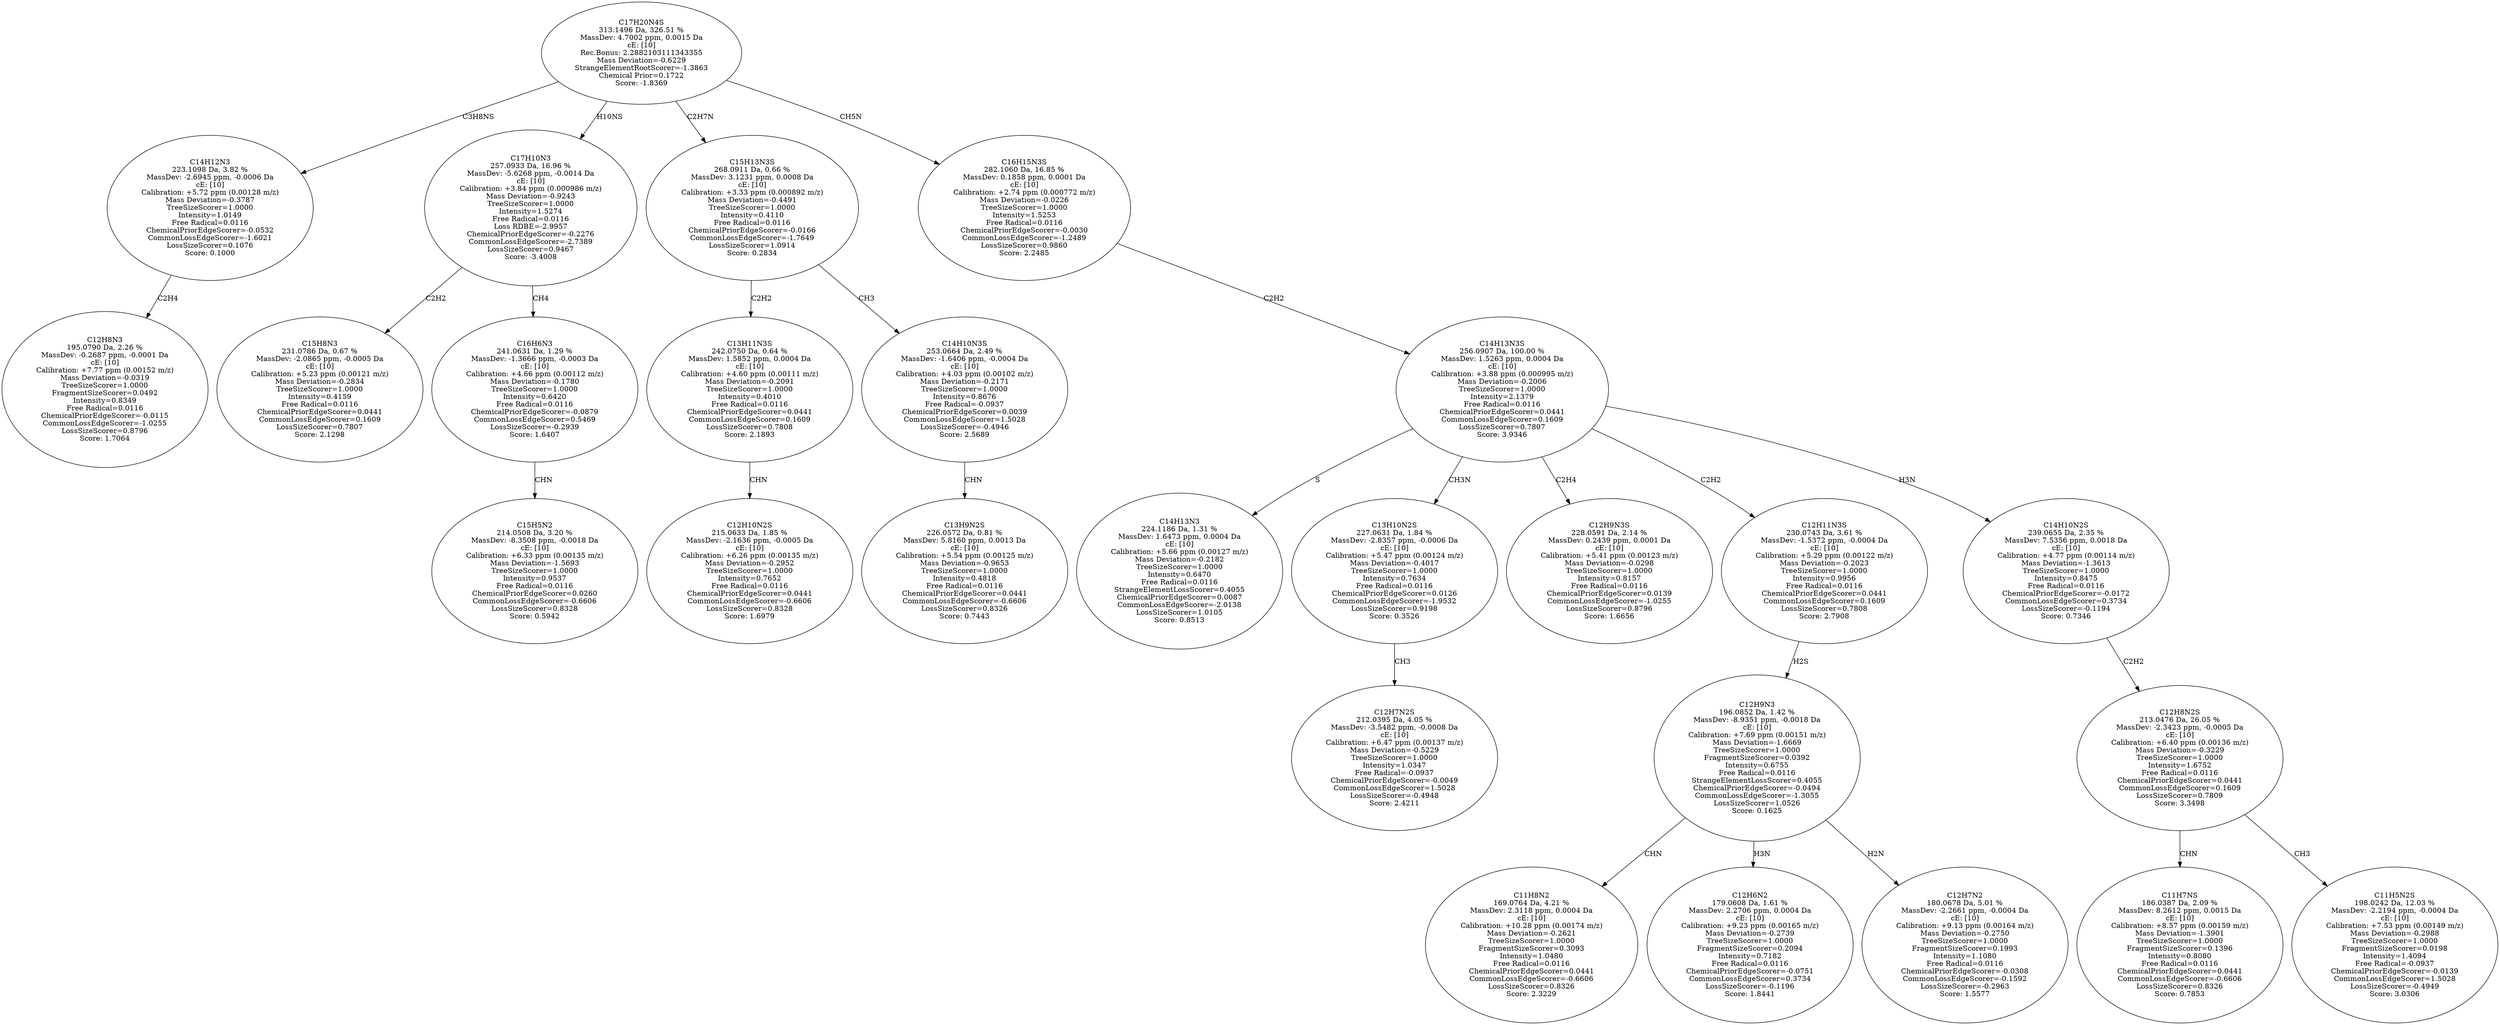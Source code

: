 strict digraph {
v1 [label="C12H8N3\n195.0790 Da, 2.26 %\nMassDev: -0.2687 ppm, -0.0001 Da\ncE: [10]\nCalibration: +7.77 ppm (0.00152 m/z)\nMass Deviation=-0.0319\nTreeSizeScorer=1.0000\nFragmentSizeScorer=0.0492\nIntensity=0.8349\nFree Radical=0.0116\nChemicalPriorEdgeScorer=-0.0115\nCommonLossEdgeScorer=-1.0255\nLossSizeScorer=0.8796\nScore: 1.7064"];
v2 [label="C14H12N3\n223.1098 Da, 3.82 %\nMassDev: -2.6945 ppm, -0.0006 Da\ncE: [10]\nCalibration: +5.72 ppm (0.00128 m/z)\nMass Deviation=-0.3787\nTreeSizeScorer=1.0000\nIntensity=1.0149\nFree Radical=0.0116\nChemicalPriorEdgeScorer=-0.0532\nCommonLossEdgeScorer=-1.6021\nLossSizeScorer=0.1076\nScore: 0.1000"];
v3 [label="C15H8N3\n231.0786 Da, 0.67 %\nMassDev: -2.0865 ppm, -0.0005 Da\ncE: [10]\nCalibration: +5.23 ppm (0.00121 m/z)\nMass Deviation=-0.2834\nTreeSizeScorer=1.0000\nIntensity=0.4159\nFree Radical=0.0116\nChemicalPriorEdgeScorer=0.0441\nCommonLossEdgeScorer=0.1609\nLossSizeScorer=0.7807\nScore: 2.1298"];
v4 [label="C15H5N2\n214.0508 Da, 3.20 %\nMassDev: -8.3508 ppm, -0.0018 Da\ncE: [10]\nCalibration: +6.33 ppm (0.00135 m/z)\nMass Deviation=-1.5693\nTreeSizeScorer=1.0000\nIntensity=0.9537\nFree Radical=0.0116\nChemicalPriorEdgeScorer=0.0260\nCommonLossEdgeScorer=-0.6606\nLossSizeScorer=0.8328\nScore: 0.5942"];
v5 [label="C16H6N3\n241.0631 Da, 1.29 %\nMassDev: -1.3666 ppm, -0.0003 Da\ncE: [10]\nCalibration: +4.66 ppm (0.00112 m/z)\nMass Deviation=-0.1780\nTreeSizeScorer=1.0000\nIntensity=0.6420\nFree Radical=0.0116\nChemicalPriorEdgeScorer=-0.0879\nCommonLossEdgeScorer=0.5469\nLossSizeScorer=-0.2939\nScore: 1.6407"];
v6 [label="C17H10N3\n257.0933 Da, 16.96 %\nMassDev: -5.6268 ppm, -0.0014 Da\ncE: [10]\nCalibration: +3.84 ppm (0.000986 m/z)\nMass Deviation=-0.9243\nTreeSizeScorer=1.0000\nIntensity=1.5274\nFree Radical=0.0116\nLoss RDBE=-2.9957\nChemicalPriorEdgeScorer=-0.2276\nCommonLossEdgeScorer=-2.7389\nLossSizeScorer=0.9467\nScore: -3.4008"];
v7 [label="C12H10N2S\n215.0633 Da, 1.85 %\nMassDev: -2.1636 ppm, -0.0005 Da\ncE: [10]\nCalibration: +6.26 ppm (0.00135 m/z)\nMass Deviation=-0.2952\nTreeSizeScorer=1.0000\nIntensity=0.7652\nFree Radical=0.0116\nChemicalPriorEdgeScorer=0.0441\nCommonLossEdgeScorer=-0.6606\nLossSizeScorer=0.8328\nScore: 1.6979"];
v8 [label="C13H11N3S\n242.0750 Da, 0.64 %\nMassDev: 1.5852 ppm, 0.0004 Da\ncE: [10]\nCalibration: +4.60 ppm (0.00111 m/z)\nMass Deviation=-0.2091\nTreeSizeScorer=1.0000\nIntensity=0.4010\nFree Radical=0.0116\nChemicalPriorEdgeScorer=0.0441\nCommonLossEdgeScorer=0.1609\nLossSizeScorer=0.7808\nScore: 2.1893"];
v9 [label="C13H9N2S\n226.0572 Da, 0.81 %\nMassDev: 5.8160 ppm, 0.0013 Da\ncE: [10]\nCalibration: +5.54 ppm (0.00125 m/z)\nMass Deviation=-0.9653\nTreeSizeScorer=1.0000\nIntensity=0.4818\nFree Radical=0.0116\nChemicalPriorEdgeScorer=0.0441\nCommonLossEdgeScorer=-0.6606\nLossSizeScorer=0.8326\nScore: 0.7443"];
v10 [label="C14H10N3S\n253.0664 Da, 2.49 %\nMassDev: -1.6406 ppm, -0.0004 Da\ncE: [10]\nCalibration: +4.03 ppm (0.00102 m/z)\nMass Deviation=-0.2171\nTreeSizeScorer=1.0000\nIntensity=0.8676\nFree Radical=-0.0937\nChemicalPriorEdgeScorer=0.0039\nCommonLossEdgeScorer=1.5028\nLossSizeScorer=-0.4946\nScore: 2.5689"];
v11 [label="C15H13N3S\n268.0911 Da, 0.66 %\nMassDev: 3.1231 ppm, 0.0008 Da\ncE: [10]\nCalibration: +3.33 ppm (0.000892 m/z)\nMass Deviation=-0.4491\nTreeSizeScorer=1.0000\nIntensity=0.4110\nFree Radical=0.0116\nChemicalPriorEdgeScorer=-0.0166\nCommonLossEdgeScorer=-1.7649\nLossSizeScorer=1.0914\nScore: 0.2834"];
v12 [label="C14H13N3\n224.1186 Da, 1.31 %\nMassDev: 1.6473 ppm, 0.0004 Da\ncE: [10]\nCalibration: +5.66 ppm (0.00127 m/z)\nMass Deviation=-0.2182\nTreeSizeScorer=1.0000\nIntensity=0.6470\nFree Radical=0.0116\nStrangeElementLossScorer=0.4055\nChemicalPriorEdgeScorer=0.0087\nCommonLossEdgeScorer=-2.0138\nLossSizeScorer=1.0105\nScore: 0.8513"];
v13 [label="C12H7N2S\n212.0395 Da, 4.05 %\nMassDev: -3.5482 ppm, -0.0008 Da\ncE: [10]\nCalibration: +6.47 ppm (0.00137 m/z)\nMass Deviation=-0.5229\nTreeSizeScorer=1.0000\nIntensity=1.0347\nFree Radical=-0.0937\nChemicalPriorEdgeScorer=-0.0049\nCommonLossEdgeScorer=1.5028\nLossSizeScorer=-0.4948\nScore: 2.4211"];
v14 [label="C13H10N2S\n227.0631 Da, 1.84 %\nMassDev: -2.8357 ppm, -0.0006 Da\ncE: [10]\nCalibration: +5.47 ppm (0.00124 m/z)\nMass Deviation=-0.4017\nTreeSizeScorer=1.0000\nIntensity=0.7634\nFree Radical=0.0116\nChemicalPriorEdgeScorer=0.0126\nCommonLossEdgeScorer=-1.9532\nLossSizeScorer=0.9198\nScore: 0.3526"];
v15 [label="C12H9N3S\n228.0591 Da, 2.14 %\nMassDev: 0.2439 ppm, 0.0001 Da\ncE: [10]\nCalibration: +5.41 ppm (0.00123 m/z)\nMass Deviation=-0.0298\nTreeSizeScorer=1.0000\nIntensity=0.8157\nFree Radical=0.0116\nChemicalPriorEdgeScorer=0.0139\nCommonLossEdgeScorer=-1.0255\nLossSizeScorer=0.8796\nScore: 1.6656"];
v16 [label="C11H8N2\n169.0764 Da, 4.21 %\nMassDev: 2.3118 ppm, 0.0004 Da\ncE: [10]\nCalibration: +10.28 ppm (0.00174 m/z)\nMass Deviation=-0.2621\nTreeSizeScorer=1.0000\nFragmentSizeScorer=0.3093\nIntensity=1.0480\nFree Radical=0.0116\nChemicalPriorEdgeScorer=0.0441\nCommonLossEdgeScorer=-0.6606\nLossSizeScorer=0.8326\nScore: 2.3229"];
v17 [label="C12H6N2\n179.0608 Da, 1.61 %\nMassDev: 2.2706 ppm, 0.0004 Da\ncE: [10]\nCalibration: +9.23 ppm (0.00165 m/z)\nMass Deviation=-0.2739\nTreeSizeScorer=1.0000\nFragmentSizeScorer=0.2094\nIntensity=0.7182\nFree Radical=0.0116\nChemicalPriorEdgeScorer=-0.0751\nCommonLossEdgeScorer=0.3734\nLossSizeScorer=-0.1196\nScore: 1.8441"];
v18 [label="C12H7N2\n180.0678 Da, 5.01 %\nMassDev: -2.2661 ppm, -0.0004 Da\ncE: [10]\nCalibration: +9.13 ppm (0.00164 m/z)\nMass Deviation=-0.2750\nTreeSizeScorer=1.0000\nFragmentSizeScorer=0.1993\nIntensity=1.1080\nFree Radical=0.0116\nChemicalPriorEdgeScorer=-0.0308\nCommonLossEdgeScorer=-0.1592\nLossSizeScorer=-0.2963\nScore: 1.5577"];
v19 [label="C12H9N3\n196.0852 Da, 1.42 %\nMassDev: -8.9351 ppm, -0.0018 Da\ncE: [10]\nCalibration: +7.69 ppm (0.00151 m/z)\nMass Deviation=-1.6669\nTreeSizeScorer=1.0000\nFragmentSizeScorer=0.0392\nIntensity=0.6755\nFree Radical=0.0116\nStrangeElementLossScorer=0.4055\nChemicalPriorEdgeScorer=-0.0494\nCommonLossEdgeScorer=-1.3055\nLossSizeScorer=1.0526\nScore: 0.1625"];
v20 [label="C12H11N3S\n230.0743 Da, 3.61 %\nMassDev: -1.5372 ppm, -0.0004 Da\ncE: [10]\nCalibration: +5.29 ppm (0.00122 m/z)\nMass Deviation=-0.2023\nTreeSizeScorer=1.0000\nIntensity=0.9956\nFree Radical=0.0116\nChemicalPriorEdgeScorer=0.0441\nCommonLossEdgeScorer=0.1609\nLossSizeScorer=0.7808\nScore: 2.7908"];
v21 [label="C11H7NS\n186.0387 Da, 2.09 %\nMassDev: 8.2612 ppm, 0.0015 Da\ncE: [10]\nCalibration: +8.57 ppm (0.00159 m/z)\nMass Deviation=-1.3901\nTreeSizeScorer=1.0000\nFragmentSizeScorer=0.1396\nIntensity=0.8080\nFree Radical=0.0116\nChemicalPriorEdgeScorer=0.0441\nCommonLossEdgeScorer=-0.6606\nLossSizeScorer=0.8326\nScore: 0.7853"];
v22 [label="C11H5N2S\n198.0242 Da, 12.03 %\nMassDev: -2.2194 ppm, -0.0004 Da\ncE: [10]\nCalibration: +7.53 ppm (0.00149 m/z)\nMass Deviation=-0.2988\nTreeSizeScorer=1.0000\nFragmentSizeScorer=0.0198\nIntensity=1.4094\nFree Radical=-0.0937\nChemicalPriorEdgeScorer=-0.0139\nCommonLossEdgeScorer=1.5028\nLossSizeScorer=-0.4949\nScore: 3.0306"];
v23 [label="C12H8N2S\n213.0476 Da, 26.05 %\nMassDev: -2.3423 ppm, -0.0005 Da\ncE: [10]\nCalibration: +6.40 ppm (0.00136 m/z)\nMass Deviation=-0.3229\nTreeSizeScorer=1.0000\nIntensity=1.6752\nFree Radical=0.0116\nChemicalPriorEdgeScorer=0.0441\nCommonLossEdgeScorer=0.1609\nLossSizeScorer=0.7809\nScore: 3.3498"];
v24 [label="C14H10N2S\n239.0655 Da, 2.35 %\nMassDev: 7.5356 ppm, 0.0018 Da\ncE: [10]\nCalibration: +4.77 ppm (0.00114 m/z)\nMass Deviation=-1.3613\nTreeSizeScorer=1.0000\nIntensity=0.8475\nFree Radical=0.0116\nChemicalPriorEdgeScorer=-0.0172\nCommonLossEdgeScorer=0.3734\nLossSizeScorer=-0.1194\nScore: 0.7346"];
v25 [label="C14H13N3S\n256.0907 Da, 100.00 %\nMassDev: 1.5263 ppm, 0.0004 Da\ncE: [10]\nCalibration: +3.88 ppm (0.000995 m/z)\nMass Deviation=-0.2006\nTreeSizeScorer=1.0000\nIntensity=2.1379\nFree Radical=0.0116\nChemicalPriorEdgeScorer=0.0441\nCommonLossEdgeScorer=0.1609\nLossSizeScorer=0.7807\nScore: 3.9346"];
v26 [label="C16H15N3S\n282.1060 Da, 16.85 %\nMassDev: 0.1858 ppm, 0.0001 Da\ncE: [10]\nCalibration: +2.74 ppm (0.000772 m/z)\nMass Deviation=-0.0226\nTreeSizeScorer=1.0000\nIntensity=1.5253\nFree Radical=0.0116\nChemicalPriorEdgeScorer=-0.0030\nCommonLossEdgeScorer=-1.2489\nLossSizeScorer=0.9860\nScore: 2.2485"];
v27 [label="C17H20N4S\n313.1496 Da, 326.51 %\nMassDev: 4.7002 ppm, 0.0015 Da\ncE: [10]\nRec.Bonus: 2.2882103111343355\nMass Deviation=-0.6229\nStrangeElementRootScorer=-1.3863\nChemical Prior=0.1722\nScore: -1.8369"];
v2 -> v1 [label="C2H4"];
v27 -> v2 [label="C3H8NS"];
v6 -> v3 [label="C2H2"];
v5 -> v4 [label="CHN"];
v6 -> v5 [label="CH4"];
v27 -> v6 [label="H10NS"];
v8 -> v7 [label="CHN"];
v11 -> v8 [label="C2H2"];
v10 -> v9 [label="CHN"];
v11 -> v10 [label="CH3"];
v27 -> v11 [label="C2H7N"];
v25 -> v12 [label="S"];
v14 -> v13 [label="CH3"];
v25 -> v14 [label="CH3N"];
v25 -> v15 [label="C2H4"];
v19 -> v16 [label="CHN"];
v19 -> v17 [label="H3N"];
v19 -> v18 [label="H2N"];
v20 -> v19 [label="H2S"];
v25 -> v20 [label="C2H2"];
v23 -> v21 [label="CHN"];
v23 -> v22 [label="CH3"];
v24 -> v23 [label="C2H2"];
v25 -> v24 [label="H3N"];
v26 -> v25 [label="C2H2"];
v27 -> v26 [label="CH5N"];
}